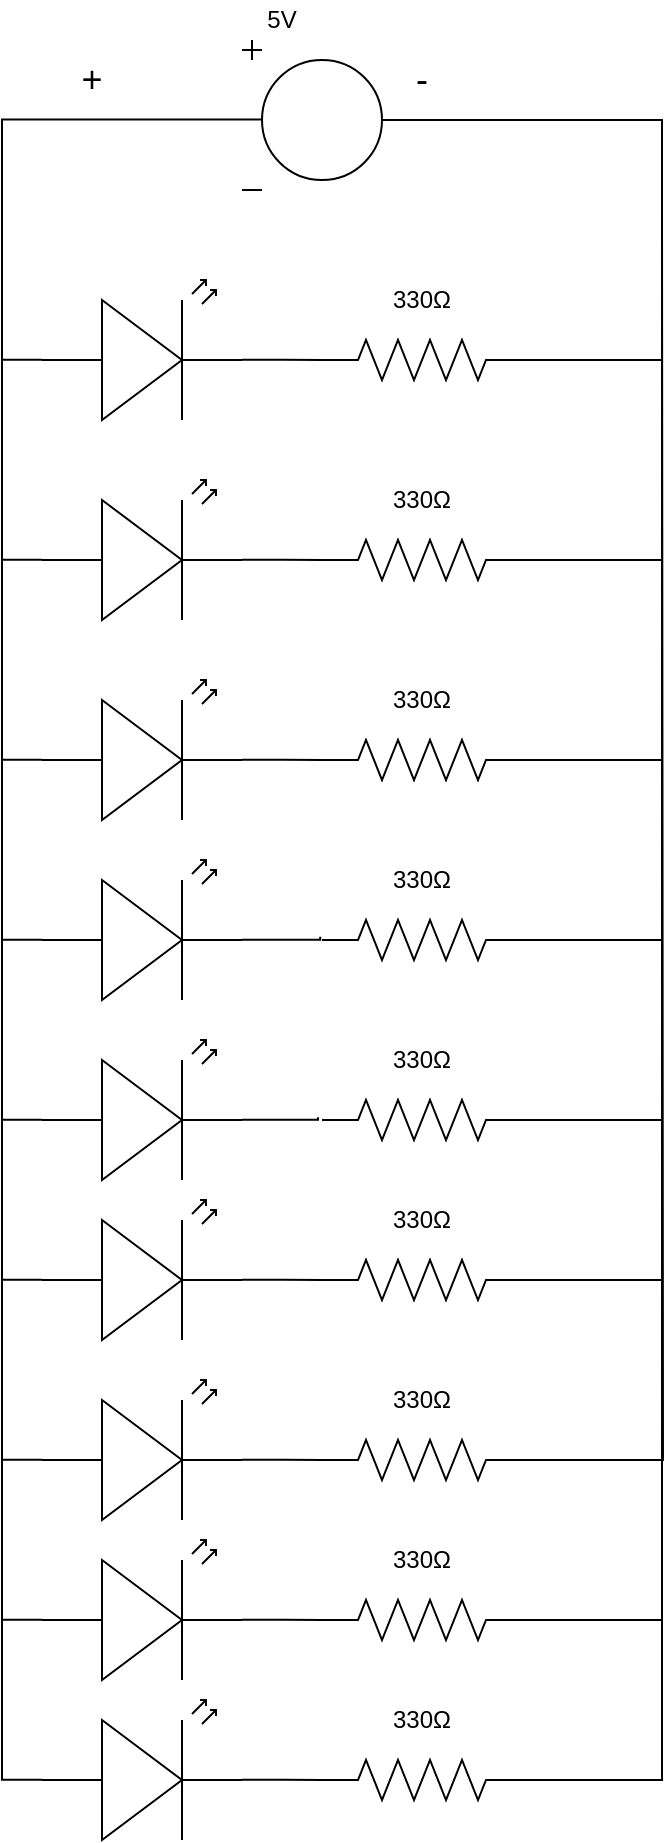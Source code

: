 <mxfile version="13.6.2" type="device"><diagram id="O139h3Vnr9RDVdvIIkRw" name="Page-1"><mxGraphModel dx="621" dy="483" grid="1" gridSize="10" guides="1" tooltips="1" connect="1" arrows="1" fold="1" page="1" pageScale="1" pageWidth="850" pageHeight="1100" math="0" shadow="0"><root><mxCell id="0"/><mxCell id="1" parent="0"/><mxCell id="o5tz0afBXylO7vm52UJw-31" style="edgeStyle=orthogonalEdgeStyle;rounded=0;orthogonalLoop=1;jettySize=auto;html=1;exitX=1;exitY=0.57;exitDx=0;exitDy=0;exitPerimeter=0;entryX=0;entryY=0.5;entryDx=0;entryDy=0;entryPerimeter=0;endArrow=none;endFill=0;" edge="1" parent="1" source="o5tz0afBXylO7vm52UJw-2" target="o5tz0afBXylO7vm52UJw-21"><mxGeometry relative="1" as="geometry"/></mxCell><mxCell id="o5tz0afBXylO7vm52UJw-78" style="edgeStyle=orthogonalEdgeStyle;rounded=0;orthogonalLoop=1;jettySize=auto;html=1;exitX=0;exitY=0.57;exitDx=0;exitDy=0;exitPerimeter=0;endArrow=none;endFill=0;" edge="1" parent="1" source="o5tz0afBXylO7vm52UJw-2"><mxGeometry relative="1" as="geometry"><mxPoint x="130" y="870" as="targetPoint"/></mxGeometry></mxCell><mxCell id="o5tz0afBXylO7vm52UJw-2" value="" style="verticalLabelPosition=bottom;shadow=0;dashed=0;align=center;html=1;verticalAlign=top;shape=mxgraph.electrical.opto_electronics.led_2;pointerEvents=1;" vertex="1" parent="1"><mxGeometry x="150" y="910" width="100" height="70" as="geometry"/></mxCell><mxCell id="o5tz0afBXylO7vm52UJw-34" style="edgeStyle=orthogonalEdgeStyle;rounded=0;orthogonalLoop=1;jettySize=auto;html=1;exitX=1;exitY=0.57;exitDx=0;exitDy=0;exitPerimeter=0;entryX=0;entryY=0.5;entryDx=0;entryDy=0;entryPerimeter=0;endArrow=none;endFill=0;" edge="1" parent="1" source="o5tz0afBXylO7vm52UJw-3" target="o5tz0afBXylO7vm52UJw-18"><mxGeometry relative="1" as="geometry"/></mxCell><mxCell id="o5tz0afBXylO7vm52UJw-75" style="edgeStyle=orthogonalEdgeStyle;rounded=0;orthogonalLoop=1;jettySize=auto;html=1;exitX=0;exitY=0.57;exitDx=0;exitDy=0;exitPerimeter=0;endArrow=none;endFill=0;" edge="1" parent="1" source="o5tz0afBXylO7vm52UJw-3"><mxGeometry relative="1" as="geometry"><mxPoint x="130" y="620" as="targetPoint"/></mxGeometry></mxCell><mxCell id="o5tz0afBXylO7vm52UJw-3" value="" style="verticalLabelPosition=bottom;shadow=0;dashed=0;align=center;html=1;verticalAlign=top;shape=mxgraph.electrical.opto_electronics.led_2;pointerEvents=1;" vertex="1" parent="1"><mxGeometry x="150" y="660" width="100" height="70" as="geometry"/></mxCell><mxCell id="o5tz0afBXylO7vm52UJw-35" style="edgeStyle=orthogonalEdgeStyle;rounded=0;orthogonalLoop=1;jettySize=auto;html=1;exitX=1;exitY=0.57;exitDx=0;exitDy=0;exitPerimeter=0;entryX=-0.02;entryY=0.431;entryDx=0;entryDy=0;entryPerimeter=0;endArrow=none;endFill=0;" edge="1" parent="1" source="o5tz0afBXylO7vm52UJw-4" target="o5tz0afBXylO7vm52UJw-17"><mxGeometry relative="1" as="geometry"/></mxCell><mxCell id="o5tz0afBXylO7vm52UJw-71" style="edgeStyle=orthogonalEdgeStyle;rounded=0;orthogonalLoop=1;jettySize=auto;html=1;exitX=0;exitY=0.57;exitDx=0;exitDy=0;exitPerimeter=0;endArrow=none;endFill=0;" edge="1" parent="1" source="o5tz0afBXylO7vm52UJw-4"><mxGeometry relative="1" as="geometry"><mxPoint x="130" y="121" as="targetPoint"/></mxGeometry></mxCell><mxCell id="o5tz0afBXylO7vm52UJw-4" value="" style="verticalLabelPosition=bottom;shadow=0;dashed=0;align=center;html=1;verticalAlign=top;shape=mxgraph.electrical.opto_electronics.led_2;pointerEvents=1;" vertex="1" parent="1"><mxGeometry x="150" y="580" width="100" height="70" as="geometry"/></mxCell><mxCell id="o5tz0afBXylO7vm52UJw-33" style="edgeStyle=orthogonalEdgeStyle;rounded=0;orthogonalLoop=1;jettySize=auto;html=1;exitX=1;exitY=0.57;exitDx=0;exitDy=0;exitPerimeter=0;entryX=0;entryY=0.5;entryDx=0;entryDy=0;entryPerimeter=0;endArrow=none;endFill=0;" edge="1" parent="1" source="o5tz0afBXylO7vm52UJw-5" target="o5tz0afBXylO7vm52UJw-19"><mxGeometry relative="1" as="geometry"/></mxCell><mxCell id="o5tz0afBXylO7vm52UJw-76" style="edgeStyle=orthogonalEdgeStyle;rounded=0;orthogonalLoop=1;jettySize=auto;html=1;exitX=0;exitY=0.57;exitDx=0;exitDy=0;exitPerimeter=0;endArrow=none;endFill=0;" edge="1" parent="1" source="o5tz0afBXylO7vm52UJw-5"><mxGeometry relative="1" as="geometry"><mxPoint x="130" y="700" as="targetPoint"/></mxGeometry></mxCell><mxCell id="o5tz0afBXylO7vm52UJw-5" value="" style="verticalLabelPosition=bottom;shadow=0;dashed=0;align=center;html=1;verticalAlign=top;shape=mxgraph.electrical.opto_electronics.led_2;pointerEvents=1;" vertex="1" parent="1"><mxGeometry x="150" y="750" width="100" height="70" as="geometry"/></mxCell><mxCell id="o5tz0afBXylO7vm52UJw-39" style="edgeStyle=orthogonalEdgeStyle;rounded=0;orthogonalLoop=1;jettySize=auto;html=1;exitX=1;exitY=0.57;exitDx=0;exitDy=0;exitPerimeter=0;entryX=0;entryY=0.5;entryDx=0;entryDy=0;entryPerimeter=0;endArrow=none;endFill=0;" edge="1" parent="1" source="o5tz0afBXylO7vm52UJw-6" target="o5tz0afBXylO7vm52UJw-22"><mxGeometry relative="1" as="geometry"/></mxCell><mxCell id="o5tz0afBXylO7vm52UJw-72" style="edgeStyle=orthogonalEdgeStyle;rounded=0;orthogonalLoop=1;jettySize=auto;html=1;exitX=0;exitY=0.57;exitDx=0;exitDy=0;exitPerimeter=0;endArrow=none;endFill=0;" edge="1" parent="1" source="o5tz0afBXylO7vm52UJw-6"><mxGeometry relative="1" as="geometry"><mxPoint x="130" y="240" as="targetPoint"/></mxGeometry></mxCell><mxCell id="o5tz0afBXylO7vm52UJw-6" value="" style="verticalLabelPosition=bottom;shadow=0;dashed=0;align=center;html=1;verticalAlign=top;shape=mxgraph.electrical.opto_electronics.led_2;pointerEvents=1;" vertex="1" parent="1"><mxGeometry x="150" y="200" width="100" height="70" as="geometry"/></mxCell><mxCell id="o5tz0afBXylO7vm52UJw-36" style="edgeStyle=orthogonalEdgeStyle;rounded=0;orthogonalLoop=1;jettySize=auto;html=1;exitX=1;exitY=0.57;exitDx=0;exitDy=0;exitPerimeter=0;entryX=-0.009;entryY=0.417;entryDx=0;entryDy=0;entryPerimeter=0;endArrow=none;endFill=0;" edge="1" parent="1" source="o5tz0afBXylO7vm52UJw-7" target="o5tz0afBXylO7vm52UJw-16"><mxGeometry relative="1" as="geometry"/></mxCell><mxCell id="o5tz0afBXylO7vm52UJw-69" style="edgeStyle=orthogonalEdgeStyle;rounded=0;orthogonalLoop=1;jettySize=auto;html=1;entryX=0.143;entryY=0.53;entryDx=0;entryDy=0;entryPerimeter=0;endArrow=none;endFill=0;exitX=0;exitY=0.57;exitDx=0;exitDy=0;exitPerimeter=0;" edge="1" parent="1" source="o5tz0afBXylO7vm52UJw-7" target="o5tz0afBXylO7vm52UJw-62"><mxGeometry relative="1" as="geometry"><Array as="points"><mxPoint x="130" y="530"/><mxPoint x="130" y="120"/></Array></mxGeometry></mxCell><mxCell id="o5tz0afBXylO7vm52UJw-7" value="" style="verticalLabelPosition=bottom;shadow=0;dashed=0;align=center;html=1;verticalAlign=top;shape=mxgraph.electrical.opto_electronics.led_2;pointerEvents=1;" vertex="1" parent="1"><mxGeometry x="150" y="490" width="100" height="70" as="geometry"/></mxCell><mxCell id="o5tz0afBXylO7vm52UJw-37" style="edgeStyle=orthogonalEdgeStyle;rounded=0;orthogonalLoop=1;jettySize=auto;html=1;exitX=1;exitY=0.57;exitDx=0;exitDy=0;exitPerimeter=0;entryX=0;entryY=0.5;entryDx=0;entryDy=0;entryPerimeter=0;endArrow=none;endFill=0;" edge="1" parent="1" source="o5tz0afBXylO7vm52UJw-8" target="o5tz0afBXylO7vm52UJw-23"><mxGeometry relative="1" as="geometry"/></mxCell><mxCell id="o5tz0afBXylO7vm52UJw-74" style="edgeStyle=orthogonalEdgeStyle;rounded=0;orthogonalLoop=1;jettySize=auto;html=1;exitX=0;exitY=0.57;exitDx=0;exitDy=0;exitPerimeter=0;endArrow=none;endFill=0;" edge="1" parent="1" source="o5tz0afBXylO7vm52UJw-8"><mxGeometry relative="1" as="geometry"><mxPoint x="130" y="440" as="targetPoint"/></mxGeometry></mxCell><mxCell id="o5tz0afBXylO7vm52UJw-8" value="" style="verticalLabelPosition=bottom;shadow=0;dashed=0;align=center;html=1;verticalAlign=top;shape=mxgraph.electrical.opto_electronics.led_2;pointerEvents=1;" vertex="1" parent="1"><mxGeometry x="150" y="400" width="100" height="70" as="geometry"/></mxCell><mxCell id="o5tz0afBXylO7vm52UJw-32" style="edgeStyle=orthogonalEdgeStyle;rounded=0;orthogonalLoop=1;jettySize=auto;html=1;exitX=1;exitY=0.57;exitDx=0;exitDy=0;exitPerimeter=0;entryX=0;entryY=0.5;entryDx=0;entryDy=0;entryPerimeter=0;endArrow=none;endFill=0;" edge="1" parent="1" source="o5tz0afBXylO7vm52UJw-9" target="o5tz0afBXylO7vm52UJw-20"><mxGeometry relative="1" as="geometry"/></mxCell><mxCell id="o5tz0afBXylO7vm52UJw-77" style="edgeStyle=orthogonalEdgeStyle;rounded=0;orthogonalLoop=1;jettySize=auto;html=1;exitX=0;exitY=0.57;exitDx=0;exitDy=0;exitPerimeter=0;endArrow=none;endFill=0;" edge="1" parent="1" source="o5tz0afBXylO7vm52UJw-9"><mxGeometry relative="1" as="geometry"><mxPoint x="130" y="790" as="targetPoint"/></mxGeometry></mxCell><mxCell id="o5tz0afBXylO7vm52UJw-9" value="" style="verticalLabelPosition=bottom;shadow=0;dashed=0;align=center;html=1;verticalAlign=top;shape=mxgraph.electrical.opto_electronics.led_2;pointerEvents=1;" vertex="1" parent="1"><mxGeometry x="150" y="830" width="100" height="70" as="geometry"/></mxCell><mxCell id="o5tz0afBXylO7vm52UJw-38" style="edgeStyle=orthogonalEdgeStyle;rounded=0;orthogonalLoop=1;jettySize=auto;html=1;exitX=1;exitY=0.57;exitDx=0;exitDy=0;exitPerimeter=0;entryX=0;entryY=0.5;entryDx=0;entryDy=0;entryPerimeter=0;endArrow=none;endFill=0;" edge="1" parent="1" source="o5tz0afBXylO7vm52UJw-10" target="o5tz0afBXylO7vm52UJw-15"><mxGeometry relative="1" as="geometry"/></mxCell><mxCell id="o5tz0afBXylO7vm52UJw-73" style="edgeStyle=orthogonalEdgeStyle;rounded=0;orthogonalLoop=1;jettySize=auto;html=1;exitX=0;exitY=0.57;exitDx=0;exitDy=0;exitPerimeter=0;endArrow=none;endFill=0;" edge="1" parent="1" source="o5tz0afBXylO7vm52UJw-10"><mxGeometry relative="1" as="geometry"><mxPoint x="130" y="340" as="targetPoint"/></mxGeometry></mxCell><mxCell id="o5tz0afBXylO7vm52UJw-10" value="" style="verticalLabelPosition=bottom;shadow=0;dashed=0;align=center;html=1;verticalAlign=top;shape=mxgraph.electrical.opto_electronics.led_2;pointerEvents=1;" vertex="1" parent="1"><mxGeometry x="150" y="300" width="100" height="70" as="geometry"/></mxCell><mxCell id="o5tz0afBXylO7vm52UJw-48" style="edgeStyle=orthogonalEdgeStyle;rounded=0;orthogonalLoop=1;jettySize=auto;html=1;exitX=1;exitY=0.5;exitDx=0;exitDy=0;exitPerimeter=0;endArrow=none;endFill=0;" edge="1" parent="1" source="o5tz0afBXylO7vm52UJw-15"><mxGeometry relative="1" as="geometry"><mxPoint x="320" y="120" as="targetPoint"/><Array as="points"><mxPoint x="460" y="340"/><mxPoint x="460" y="120"/></Array></mxGeometry></mxCell><mxCell id="o5tz0afBXylO7vm52UJw-15" value="" style="pointerEvents=1;verticalLabelPosition=bottom;shadow=0;dashed=0;align=center;html=1;verticalAlign=top;shape=mxgraph.electrical.resistors.resistor_2;" vertex="1" parent="1"><mxGeometry x="290" y="330" width="100" height="20" as="geometry"/></mxCell><mxCell id="o5tz0afBXylO7vm52UJw-46" style="edgeStyle=orthogonalEdgeStyle;rounded=0;orthogonalLoop=1;jettySize=auto;html=1;exitX=1;exitY=0.5;exitDx=0;exitDy=0;exitPerimeter=0;endArrow=none;endFill=0;entryX=0;entryY=0.5;entryDx=0;entryDy=0;entryPerimeter=0;" edge="1" parent="1" source="o5tz0afBXylO7vm52UJw-16"><mxGeometry relative="1" as="geometry"><mxPoint x="320" y="120" as="targetPoint"/><Array as="points"><mxPoint x="460" y="530"/><mxPoint x="460" y="120"/></Array></mxGeometry></mxCell><mxCell id="o5tz0afBXylO7vm52UJw-16" value="" style="pointerEvents=1;verticalLabelPosition=bottom;shadow=0;dashed=0;align=center;html=1;verticalAlign=top;shape=mxgraph.electrical.resistors.resistor_2;" vertex="1" parent="1"><mxGeometry x="290" y="520" width="100" height="20" as="geometry"/></mxCell><mxCell id="o5tz0afBXylO7vm52UJw-45" style="edgeStyle=orthogonalEdgeStyle;rounded=0;orthogonalLoop=1;jettySize=auto;html=1;exitX=1;exitY=0.5;exitDx=0;exitDy=0;exitPerimeter=0;endArrow=none;endFill=0;entryX=0;entryY=0.5;entryDx=0;entryDy=0;entryPerimeter=0;" edge="1" parent="1" source="o5tz0afBXylO7vm52UJw-17"><mxGeometry relative="1" as="geometry"><mxPoint x="320" y="120" as="targetPoint"/><Array as="points"><mxPoint x="460" y="620"/><mxPoint x="460" y="120"/></Array></mxGeometry></mxCell><mxCell id="o5tz0afBXylO7vm52UJw-17" value="" style="pointerEvents=1;verticalLabelPosition=bottom;shadow=0;dashed=0;align=center;html=1;verticalAlign=top;shape=mxgraph.electrical.resistors.resistor_2;" vertex="1" parent="1"><mxGeometry x="290" y="610" width="100" height="20" as="geometry"/></mxCell><mxCell id="o5tz0afBXylO7vm52UJw-44" style="edgeStyle=orthogonalEdgeStyle;rounded=0;orthogonalLoop=1;jettySize=auto;html=1;exitX=1;exitY=0.5;exitDx=0;exitDy=0;exitPerimeter=0;endArrow=none;endFill=0;entryX=0;entryY=0.5;entryDx=0;entryDy=0;entryPerimeter=0;" edge="1" parent="1" source="o5tz0afBXylO7vm52UJw-18"><mxGeometry relative="1" as="geometry"><mxPoint x="320" y="120" as="targetPoint"/><Array as="points"><mxPoint x="460" y="700"/><mxPoint x="460" y="120"/></Array></mxGeometry></mxCell><mxCell id="o5tz0afBXylO7vm52UJw-18" value="" style="pointerEvents=1;verticalLabelPosition=bottom;shadow=0;dashed=0;align=center;html=1;verticalAlign=top;shape=mxgraph.electrical.resistors.resistor_2;" vertex="1" parent="1"><mxGeometry x="290" y="690" width="100" height="20" as="geometry"/></mxCell><mxCell id="o5tz0afBXylO7vm52UJw-42" style="edgeStyle=orthogonalEdgeStyle;rounded=0;orthogonalLoop=1;jettySize=auto;html=1;endArrow=none;endFill=0;" edge="1" parent="1" source="o5tz0afBXylO7vm52UJw-19"><mxGeometry relative="1" as="geometry"><mxPoint x="460" y="160" as="targetPoint"/></mxGeometry></mxCell><mxCell id="o5tz0afBXylO7vm52UJw-19" value="" style="pointerEvents=1;verticalLabelPosition=bottom;shadow=0;dashed=0;align=center;html=1;verticalAlign=top;shape=mxgraph.electrical.resistors.resistor_2;" vertex="1" parent="1"><mxGeometry x="290" y="780" width="100" height="20" as="geometry"/></mxCell><mxCell id="o5tz0afBXylO7vm52UJw-41" style="edgeStyle=orthogonalEdgeStyle;rounded=0;orthogonalLoop=1;jettySize=auto;html=1;exitX=1;exitY=0.5;exitDx=0;exitDy=0;exitPerimeter=0;entryX=0;entryY=0.5;entryDx=0;entryDy=0;entryPerimeter=0;endArrow=none;endFill=0;" edge="1" parent="1" source="o5tz0afBXylO7vm52UJw-20"><mxGeometry relative="1" as="geometry"><mxPoint x="320" y="120" as="targetPoint"/><Array as="points"><mxPoint x="460" y="870"/><mxPoint x="460" y="120"/></Array></mxGeometry></mxCell><mxCell id="o5tz0afBXylO7vm52UJw-20" value="" style="pointerEvents=1;verticalLabelPosition=bottom;shadow=0;dashed=0;align=center;html=1;verticalAlign=top;shape=mxgraph.electrical.resistors.resistor_2;" vertex="1" parent="1"><mxGeometry x="290" y="860" width="100" height="20" as="geometry"/></mxCell><mxCell id="o5tz0afBXylO7vm52UJw-40" style="edgeStyle=orthogonalEdgeStyle;rounded=0;orthogonalLoop=1;jettySize=auto;html=1;entryX=0;entryY=0.5;entryDx=0;entryDy=0;entryPerimeter=0;endArrow=none;endFill=0;" edge="1" parent="1" source="o5tz0afBXylO7vm52UJw-21"><mxGeometry relative="1" as="geometry"><mxPoint x="320" y="120" as="targetPoint"/><Array as="points"><mxPoint x="460" y="950"/><mxPoint x="460" y="120"/></Array></mxGeometry></mxCell><mxCell id="o5tz0afBXylO7vm52UJw-21" value="" style="pointerEvents=1;verticalLabelPosition=bottom;shadow=0;dashed=0;align=center;html=1;verticalAlign=top;shape=mxgraph.electrical.resistors.resistor_2;" vertex="1" parent="1"><mxGeometry x="290" y="940" width="100" height="20" as="geometry"/></mxCell><mxCell id="o5tz0afBXylO7vm52UJw-49" style="edgeStyle=orthogonalEdgeStyle;rounded=0;orthogonalLoop=1;jettySize=auto;html=1;exitX=1;exitY=0.5;exitDx=0;exitDy=0;exitPerimeter=0;endArrow=none;endFill=0;" edge="1" parent="1" source="o5tz0afBXylO7vm52UJw-22"><mxGeometry relative="1" as="geometry"><mxPoint x="320" y="120" as="targetPoint"/><Array as="points"><mxPoint x="460" y="240"/><mxPoint x="460" y="120"/></Array></mxGeometry></mxCell><mxCell id="o5tz0afBXylO7vm52UJw-22" value="" style="pointerEvents=1;verticalLabelPosition=bottom;shadow=0;dashed=0;align=center;html=1;verticalAlign=top;shape=mxgraph.electrical.resistors.resistor_2;" vertex="1" parent="1"><mxGeometry x="290" y="230" width="100" height="20" as="geometry"/></mxCell><mxCell id="o5tz0afBXylO7vm52UJw-47" style="edgeStyle=orthogonalEdgeStyle;rounded=0;orthogonalLoop=1;jettySize=auto;html=1;exitX=1;exitY=0.5;exitDx=0;exitDy=0;exitPerimeter=0;endArrow=none;endFill=0;" edge="1" parent="1" source="o5tz0afBXylO7vm52UJw-23"><mxGeometry relative="1" as="geometry"><mxPoint x="320" y="120" as="targetPoint"/><Array as="points"><mxPoint x="460" y="440"/><mxPoint x="460" y="120"/></Array></mxGeometry></mxCell><mxCell id="o5tz0afBXylO7vm52UJw-23" value="" style="pointerEvents=1;verticalLabelPosition=bottom;shadow=0;dashed=0;align=center;html=1;verticalAlign=top;shape=mxgraph.electrical.resistors.resistor_2;" vertex="1" parent="1"><mxGeometry x="290" y="430" width="100" height="20" as="geometry"/></mxCell><mxCell id="o5tz0afBXylO7vm52UJw-50" value="330Ω" style="text;html=1;strokeColor=none;fillColor=none;align=center;verticalAlign=middle;whiteSpace=wrap;rounded=0;" vertex="1" parent="1"><mxGeometry x="320" y="200" width="40" height="20" as="geometry"/></mxCell><mxCell id="o5tz0afBXylO7vm52UJw-51" value="330Ω" style="text;html=1;strokeColor=none;fillColor=none;align=center;verticalAlign=middle;whiteSpace=wrap;rounded=0;" vertex="1" parent="1"><mxGeometry x="320" y="300" width="40" height="20" as="geometry"/></mxCell><mxCell id="o5tz0afBXylO7vm52UJw-52" value="330Ω" style="text;html=1;strokeColor=none;fillColor=none;align=center;verticalAlign=middle;whiteSpace=wrap;rounded=0;" vertex="1" parent="1"><mxGeometry x="320" y="400" width="40" height="20" as="geometry"/></mxCell><mxCell id="o5tz0afBXylO7vm52UJw-53" value="330Ω" style="text;html=1;strokeColor=none;fillColor=none;align=center;verticalAlign=middle;whiteSpace=wrap;rounded=0;" vertex="1" parent="1"><mxGeometry x="320" y="490" width="40" height="20" as="geometry"/></mxCell><mxCell id="o5tz0afBXylO7vm52UJw-54" value="330Ω" style="text;html=1;strokeColor=none;fillColor=none;align=center;verticalAlign=middle;whiteSpace=wrap;rounded=0;" vertex="1" parent="1"><mxGeometry x="320" y="580" width="40" height="20" as="geometry"/></mxCell><mxCell id="o5tz0afBXylO7vm52UJw-55" value="330Ω" style="text;html=1;strokeColor=none;fillColor=none;align=center;verticalAlign=middle;whiteSpace=wrap;rounded=0;" vertex="1" parent="1"><mxGeometry x="320" y="660" width="40" height="20" as="geometry"/></mxCell><mxCell id="o5tz0afBXylO7vm52UJw-56" value="330Ω" style="text;html=1;strokeColor=none;fillColor=none;align=center;verticalAlign=middle;whiteSpace=wrap;rounded=0;" vertex="1" parent="1"><mxGeometry x="320" y="750" width="40" height="20" as="geometry"/></mxCell><mxCell id="o5tz0afBXylO7vm52UJw-57" value="330Ω" style="text;html=1;strokeColor=none;fillColor=none;align=center;verticalAlign=middle;whiteSpace=wrap;rounded=0;" vertex="1" parent="1"><mxGeometry x="320" y="830" width="40" height="20" as="geometry"/></mxCell><mxCell id="o5tz0afBXylO7vm52UJw-58" value="330Ω" style="text;html=1;strokeColor=none;fillColor=none;align=center;verticalAlign=middle;whiteSpace=wrap;rounded=0;" vertex="1" parent="1"><mxGeometry x="320" y="910" width="40" height="20" as="geometry"/></mxCell><mxCell id="o5tz0afBXylO7vm52UJw-59" value="&lt;font style=&quot;font-size: 18px&quot;&gt;+&lt;/font&gt;" style="text;html=1;strokeColor=none;fillColor=none;align=center;verticalAlign=middle;whiteSpace=wrap;rounded=0;" vertex="1" parent="1"><mxGeometry x="170" y="90" width="10" height="20" as="geometry"/></mxCell><mxCell id="o5tz0afBXylO7vm52UJw-60" value="&lt;font style=&quot;font-size: 18px&quot;&gt;-&lt;/font&gt;" style="text;html=1;strokeColor=none;fillColor=none;align=center;verticalAlign=middle;whiteSpace=wrap;rounded=0;" vertex="1" parent="1"><mxGeometry x="335" y="90" width="10" height="20" as="geometry"/></mxCell><mxCell id="o5tz0afBXylO7vm52UJw-61" value="5V" style="text;html=1;strokeColor=none;fillColor=none;align=center;verticalAlign=middle;whiteSpace=wrap;rounded=0;" vertex="1" parent="1"><mxGeometry x="250" y="60" width="40" height="20" as="geometry"/></mxCell><mxCell id="o5tz0afBXylO7vm52UJw-62" value="" style="pointerEvents=1;verticalLabelPosition=bottom;shadow=0;dashed=0;align=center;html=1;verticalAlign=top;shape=mxgraph.electrical.signal_sources.dc_source_1;" vertex="1" parent="1"><mxGeometry x="250" y="80" width="70" height="75" as="geometry"/></mxCell></root></mxGraphModel></diagram></mxfile>